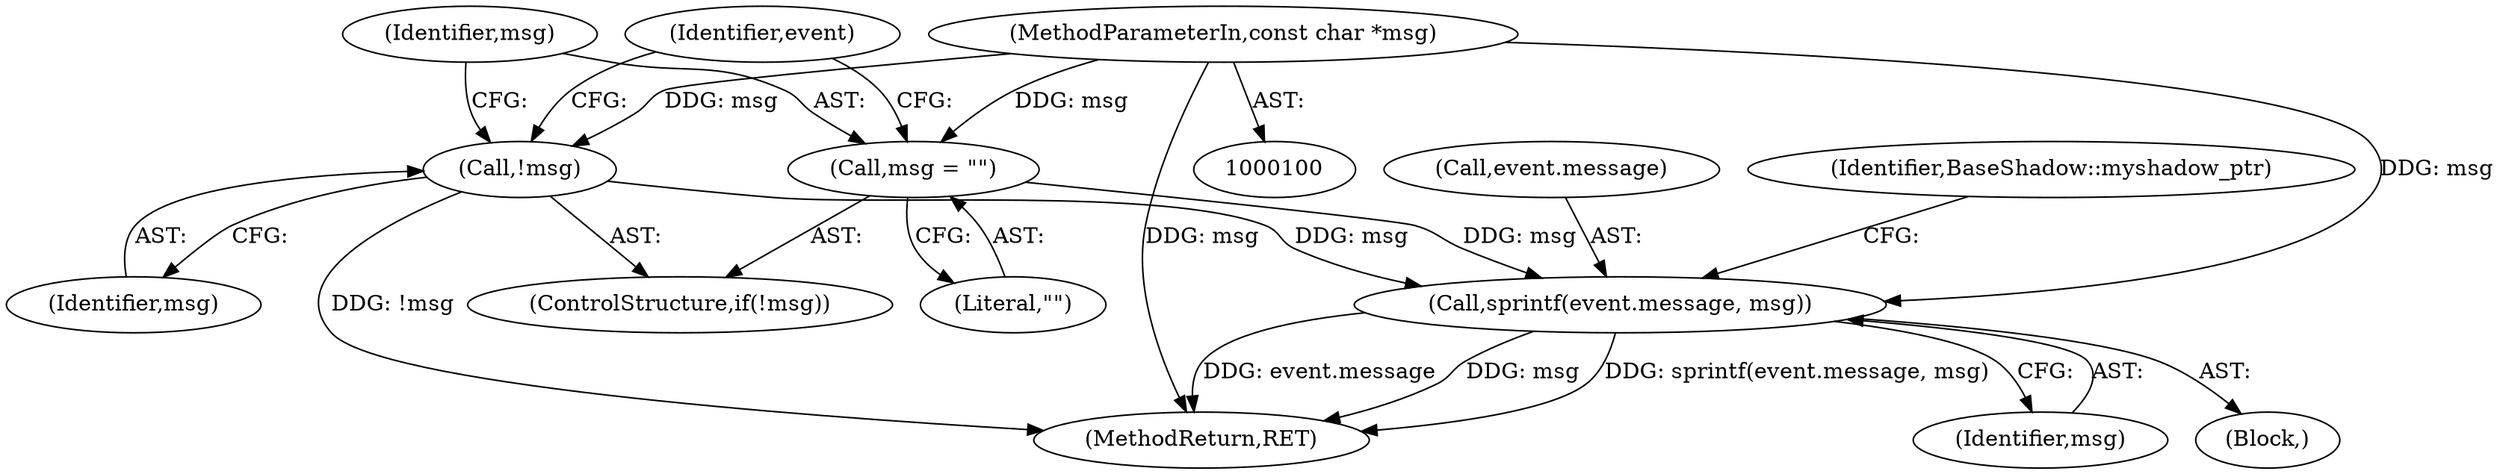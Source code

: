 digraph "0_htcondor_5e5571d1a431eb3c61977b6dd6ec90186ef79867_5@API" {
"1000114" [label="(Call,sprintf(event.message, msg))"];
"1000111" [label="(Call,msg = \"\")"];
"1000101" [label="(MethodParameterIn,const char *msg)"];
"1000109" [label="(Call,!msg)"];
"1000118" [label="(Identifier,msg)"];
"1000109" [label="(Call,!msg)"];
"1000114" [label="(Call,sprintf(event.message, msg))"];
"1000108" [label="(ControlStructure,if(!msg))"];
"1000111" [label="(Call,msg = \"\")"];
"1000113" [label="(Literal,\"\")"];
"1000102" [label="(Block,)"];
"1000112" [label="(Identifier,msg)"];
"1000110" [label="(Identifier,msg)"];
"1000115" [label="(Call,event.message)"];
"1000116" [label="(Identifier,event)"];
"1000120" [label="(Identifier,BaseShadow::myshadow_ptr)"];
"1000176" [label="(MethodReturn,RET)"];
"1000101" [label="(MethodParameterIn,const char *msg)"];
"1000114" -> "1000102"  [label="AST: "];
"1000114" -> "1000118"  [label="CFG: "];
"1000115" -> "1000114"  [label="AST: "];
"1000118" -> "1000114"  [label="AST: "];
"1000120" -> "1000114"  [label="CFG: "];
"1000114" -> "1000176"  [label="DDG: sprintf(event.message, msg)"];
"1000114" -> "1000176"  [label="DDG: event.message"];
"1000114" -> "1000176"  [label="DDG: msg"];
"1000111" -> "1000114"  [label="DDG: msg"];
"1000109" -> "1000114"  [label="DDG: msg"];
"1000101" -> "1000114"  [label="DDG: msg"];
"1000111" -> "1000108"  [label="AST: "];
"1000111" -> "1000113"  [label="CFG: "];
"1000112" -> "1000111"  [label="AST: "];
"1000113" -> "1000111"  [label="AST: "];
"1000116" -> "1000111"  [label="CFG: "];
"1000101" -> "1000111"  [label="DDG: msg"];
"1000101" -> "1000100"  [label="AST: "];
"1000101" -> "1000176"  [label="DDG: msg"];
"1000101" -> "1000109"  [label="DDG: msg"];
"1000109" -> "1000108"  [label="AST: "];
"1000109" -> "1000110"  [label="CFG: "];
"1000110" -> "1000109"  [label="AST: "];
"1000112" -> "1000109"  [label="CFG: "];
"1000116" -> "1000109"  [label="CFG: "];
"1000109" -> "1000176"  [label="DDG: !msg"];
}
